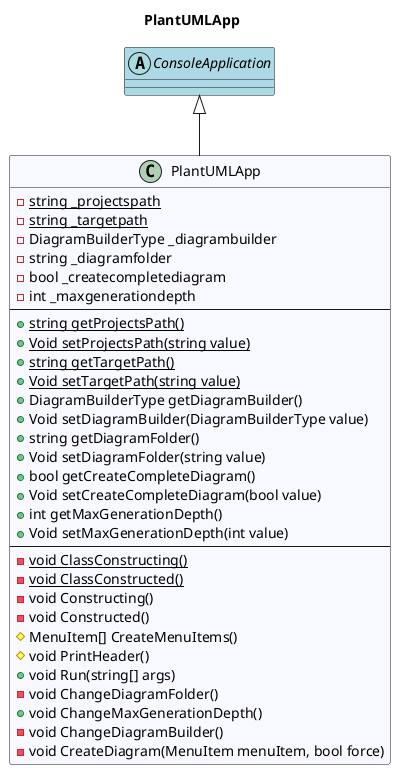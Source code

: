 @startuml PlantUMLApp
title PlantUMLApp
class PlantUMLApp #GhostWhite {
- {static} string _projectspath
- {static} string _targetpath
- DiagramBuilderType _diagrambuilder
- string _diagramfolder
- bool _createcompletediagram
- int _maxgenerationdepth
---
+ {static} string getProjectsPath()
+ {static} Void setProjectsPath(string value)
+ {static} string getTargetPath()
+ {static} Void setTargetPath(string value)
+ DiagramBuilderType getDiagramBuilder()
+ Void setDiagramBuilder(DiagramBuilderType value)
+ string getDiagramFolder()
+ Void setDiagramFolder(string value)
+ bool getCreateCompleteDiagram()
+ Void setCreateCompleteDiagram(bool value)
+ int getMaxGenerationDepth()
+ Void setMaxGenerationDepth(int value)
---
- {static} void ClassConstructing()
- {static} void ClassConstructed()
- void Constructing()
- void Constructed()
# MenuItem[] CreateMenuItems()
# void PrintHeader()
+ void Run(string[] args)
- void ChangeDiagramFolder()
+ void ChangeMaxGenerationDepth()
- void ChangeDiagramBuilder()
- void CreateDiagram(MenuItem menuItem, bool force)
}
ConsoleApplication <|-- PlantUMLApp
' CustomUML
abstract class ConsoleApplication #LightBlue {
}
' CustomUML
@enduml
